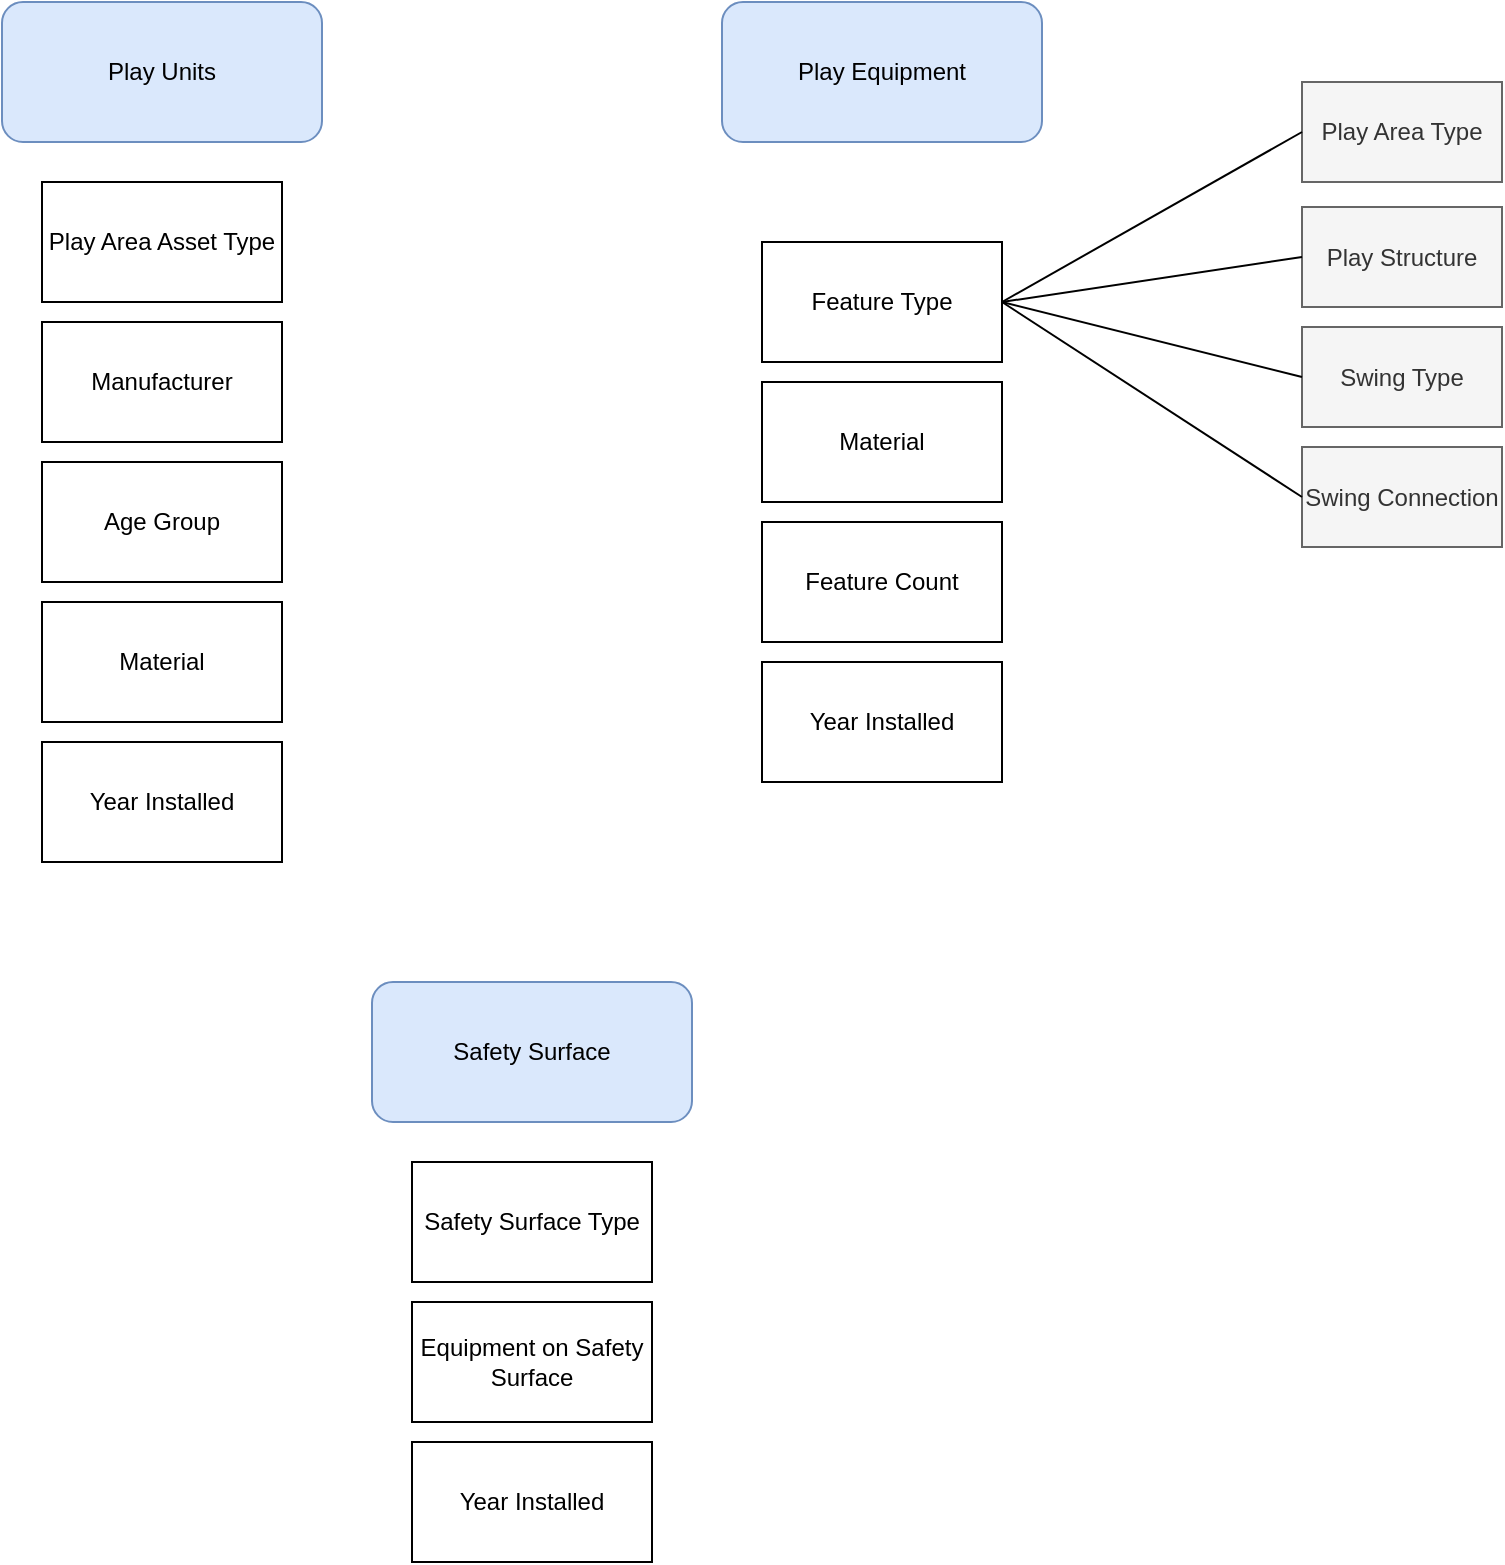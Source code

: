 <mxfile version="13.9.3" type="github">
  <diagram id="xKP_Erfuz3LDf2b8lCoD" name="Page-1">
    <mxGraphModel dx="1791" dy="1041" grid="1" gridSize="10" guides="1" tooltips="1" connect="1" arrows="1" fold="1" page="1" pageScale="1" pageWidth="850" pageHeight="1100" math="0" shadow="0">
      <root>
        <mxCell id="0" />
        <mxCell id="1" parent="0" />
        <mxCell id="MQBcvqQaeDCoxhu1wb3r-1" value="Play Units" style="rounded=1;whiteSpace=wrap;html=1;fillColor=#dae8fc;strokeColor=#6c8ebf;" vertex="1" parent="1">
          <mxGeometry x="80" y="50" width="160" height="70" as="geometry" />
        </mxCell>
        <mxCell id="MQBcvqQaeDCoxhu1wb3r-2" value="Play Area Asset Type" style="rounded=0;whiteSpace=wrap;html=1;" vertex="1" parent="1">
          <mxGeometry x="100" y="140" width="120" height="60" as="geometry" />
        </mxCell>
        <mxCell id="MQBcvqQaeDCoxhu1wb3r-3" value="Manufacturer" style="rounded=0;whiteSpace=wrap;html=1;" vertex="1" parent="1">
          <mxGeometry x="100" y="210" width="120" height="60" as="geometry" />
        </mxCell>
        <mxCell id="MQBcvqQaeDCoxhu1wb3r-4" value="Age Group" style="rounded=0;whiteSpace=wrap;html=1;" vertex="1" parent="1">
          <mxGeometry x="100" y="280" width="120" height="60" as="geometry" />
        </mxCell>
        <mxCell id="MQBcvqQaeDCoxhu1wb3r-5" value="Material" style="rounded=0;whiteSpace=wrap;html=1;" vertex="1" parent="1">
          <mxGeometry x="100" y="350" width="120" height="60" as="geometry" />
        </mxCell>
        <mxCell id="MQBcvqQaeDCoxhu1wb3r-6" value="Year Installed" style="rounded=0;whiteSpace=wrap;html=1;" vertex="1" parent="1">
          <mxGeometry x="100" y="420" width="120" height="60" as="geometry" />
        </mxCell>
        <mxCell id="MQBcvqQaeDCoxhu1wb3r-7" value="Play Equipment" style="rounded=1;whiteSpace=wrap;html=1;fillColor=#dae8fc;strokeColor=#6c8ebf;" vertex="1" parent="1">
          <mxGeometry x="440" y="50" width="160" height="70" as="geometry" />
        </mxCell>
        <mxCell id="MQBcvqQaeDCoxhu1wb3r-8" value="Feature Type" style="rounded=0;whiteSpace=wrap;html=1;" vertex="1" parent="1">
          <mxGeometry x="460" y="170" width="120" height="60" as="geometry" />
        </mxCell>
        <mxCell id="MQBcvqQaeDCoxhu1wb3r-9" value="Play Area Type" style="rounded=0;whiteSpace=wrap;html=1;fillColor=#f5f5f5;strokeColor=#666666;fontColor=#333333;" vertex="1" parent="1">
          <mxGeometry x="730" y="90" width="100" height="50" as="geometry" />
        </mxCell>
        <mxCell id="MQBcvqQaeDCoxhu1wb3r-10" value="Play Structure" style="rounded=0;whiteSpace=wrap;html=1;fillColor=#f5f5f5;strokeColor=#666666;fontColor=#333333;" vertex="1" parent="1">
          <mxGeometry x="730" y="152.5" width="100" height="50" as="geometry" />
        </mxCell>
        <mxCell id="MQBcvqQaeDCoxhu1wb3r-11" value="Swing Type" style="rounded=0;whiteSpace=wrap;html=1;fillColor=#f5f5f5;strokeColor=#666666;fontColor=#333333;" vertex="1" parent="1">
          <mxGeometry x="730" y="212.5" width="100" height="50" as="geometry" />
        </mxCell>
        <mxCell id="MQBcvqQaeDCoxhu1wb3r-12" value="Swing Connection" style="rounded=0;whiteSpace=wrap;html=1;fillColor=#f5f5f5;strokeColor=#666666;fontColor=#333333;" vertex="1" parent="1">
          <mxGeometry x="730" y="272.5" width="100" height="50" as="geometry" />
        </mxCell>
        <mxCell id="MQBcvqQaeDCoxhu1wb3r-13" value="Material" style="rounded=0;whiteSpace=wrap;html=1;" vertex="1" parent="1">
          <mxGeometry x="460" y="240" width="120" height="60" as="geometry" />
        </mxCell>
        <mxCell id="MQBcvqQaeDCoxhu1wb3r-14" value="Feature Count" style="rounded=0;whiteSpace=wrap;html=1;" vertex="1" parent="1">
          <mxGeometry x="460" y="310" width="120" height="60" as="geometry" />
        </mxCell>
        <mxCell id="MQBcvqQaeDCoxhu1wb3r-15" value="Year Installed" style="rounded=0;whiteSpace=wrap;html=1;" vertex="1" parent="1">
          <mxGeometry x="460" y="380" width="120" height="60" as="geometry" />
        </mxCell>
        <mxCell id="MQBcvqQaeDCoxhu1wb3r-16" value="" style="endArrow=none;html=1;exitX=1;exitY=0.5;exitDx=0;exitDy=0;entryX=0;entryY=0.5;entryDx=0;entryDy=0;" edge="1" parent="1" source="MQBcvqQaeDCoxhu1wb3r-8" target="MQBcvqQaeDCoxhu1wb3r-9">
          <mxGeometry width="50" height="50" relative="1" as="geometry">
            <mxPoint x="600" y="240" as="sourcePoint" />
            <mxPoint x="650" y="190" as="targetPoint" />
          </mxGeometry>
        </mxCell>
        <mxCell id="MQBcvqQaeDCoxhu1wb3r-17" value="" style="endArrow=none;html=1;entryX=0;entryY=0.5;entryDx=0;entryDy=0;exitX=1;exitY=0.5;exitDx=0;exitDy=0;" edge="1" parent="1" source="MQBcvqQaeDCoxhu1wb3r-8" target="MQBcvqQaeDCoxhu1wb3r-10">
          <mxGeometry width="50" height="50" relative="1" as="geometry">
            <mxPoint x="570" y="240" as="sourcePoint" />
            <mxPoint x="680" y="140" as="targetPoint" />
          </mxGeometry>
        </mxCell>
        <mxCell id="MQBcvqQaeDCoxhu1wb3r-18" value="" style="endArrow=none;html=1;entryX=0;entryY=0.5;entryDx=0;entryDy=0;exitX=1;exitY=0.5;exitDx=0;exitDy=0;" edge="1" parent="1" source="MQBcvqQaeDCoxhu1wb3r-8" target="MQBcvqQaeDCoxhu1wb3r-11">
          <mxGeometry width="50" height="50" relative="1" as="geometry">
            <mxPoint x="610" y="260" as="sourcePoint" />
            <mxPoint x="680" y="220" as="targetPoint" />
          </mxGeometry>
        </mxCell>
        <mxCell id="MQBcvqQaeDCoxhu1wb3r-19" value="" style="endArrow=none;html=1;entryX=0;entryY=0.5;entryDx=0;entryDy=0;exitX=1;exitY=0.5;exitDx=0;exitDy=0;" edge="1" parent="1" source="MQBcvqQaeDCoxhu1wb3r-8" target="MQBcvqQaeDCoxhu1wb3r-12">
          <mxGeometry width="50" height="50" relative="1" as="geometry">
            <mxPoint x="610" y="260" as="sourcePoint" />
            <mxPoint x="680" y="300" as="targetPoint" />
            <Array as="points" />
          </mxGeometry>
        </mxCell>
        <mxCell id="MQBcvqQaeDCoxhu1wb3r-20" value="Safety Surface" style="rounded=1;whiteSpace=wrap;html=1;fillColor=#dae8fc;strokeColor=#6c8ebf;" vertex="1" parent="1">
          <mxGeometry x="265" y="540" width="160" height="70" as="geometry" />
        </mxCell>
        <mxCell id="MQBcvqQaeDCoxhu1wb3r-21" value="Year Installed" style="rounded=0;whiteSpace=wrap;html=1;" vertex="1" parent="1">
          <mxGeometry x="285" y="770" width="120" height="60" as="geometry" />
        </mxCell>
        <mxCell id="MQBcvqQaeDCoxhu1wb3r-22" value="Safety Surface Type" style="rounded=0;whiteSpace=wrap;html=1;" vertex="1" parent="1">
          <mxGeometry x="285" y="630" width="120" height="60" as="geometry" />
        </mxCell>
        <mxCell id="MQBcvqQaeDCoxhu1wb3r-23" value="Equipment on Safety Surface" style="rounded=0;whiteSpace=wrap;html=1;" vertex="1" parent="1">
          <mxGeometry x="285" y="700" width="120" height="60" as="geometry" />
        </mxCell>
      </root>
    </mxGraphModel>
  </diagram>
</mxfile>
